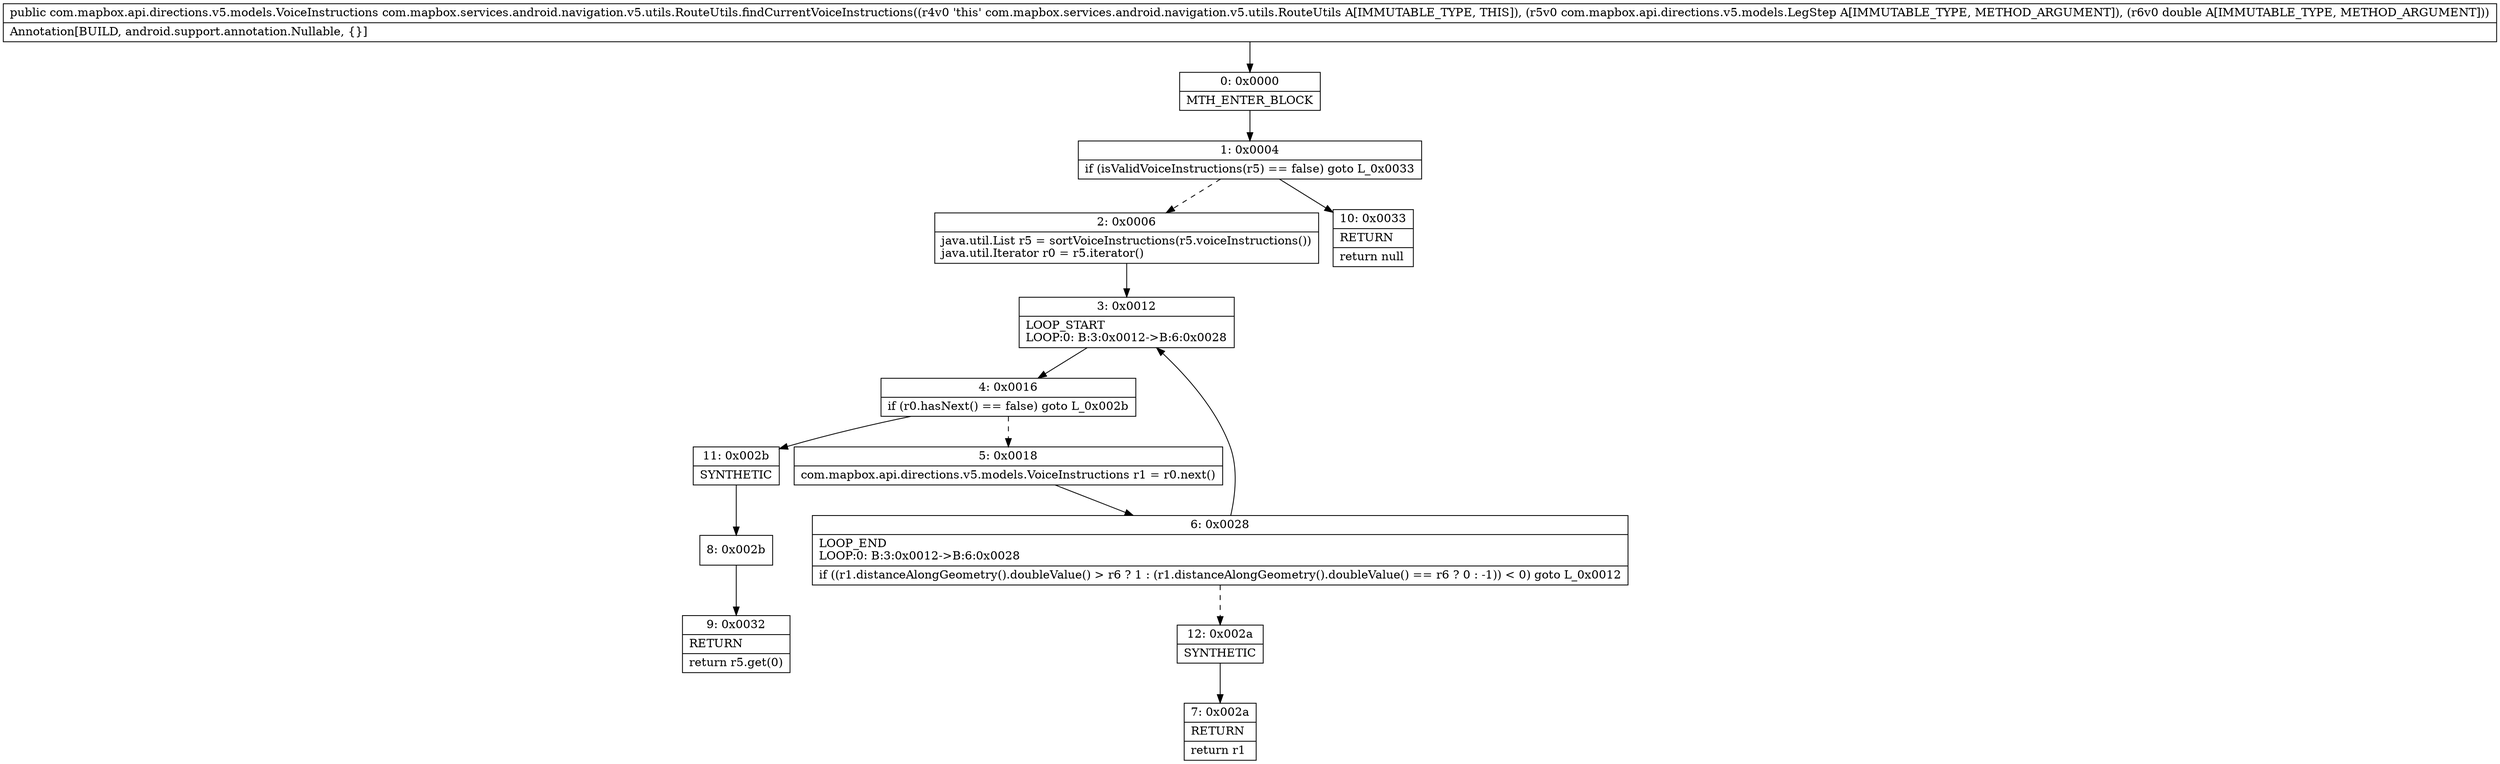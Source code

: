 digraph "CFG forcom.mapbox.services.android.navigation.v5.utils.RouteUtils.findCurrentVoiceInstructions(Lcom\/mapbox\/api\/directions\/v5\/models\/LegStep;D)Lcom\/mapbox\/api\/directions\/v5\/models\/VoiceInstructions;" {
Node_0 [shape=record,label="{0\:\ 0x0000|MTH_ENTER_BLOCK\l}"];
Node_1 [shape=record,label="{1\:\ 0x0004|if (isValidVoiceInstructions(r5) == false) goto L_0x0033\l}"];
Node_2 [shape=record,label="{2\:\ 0x0006|java.util.List r5 = sortVoiceInstructions(r5.voiceInstructions())\ljava.util.Iterator r0 = r5.iterator()\l}"];
Node_3 [shape=record,label="{3\:\ 0x0012|LOOP_START\lLOOP:0: B:3:0x0012\-\>B:6:0x0028\l}"];
Node_4 [shape=record,label="{4\:\ 0x0016|if (r0.hasNext() == false) goto L_0x002b\l}"];
Node_5 [shape=record,label="{5\:\ 0x0018|com.mapbox.api.directions.v5.models.VoiceInstructions r1 = r0.next()\l}"];
Node_6 [shape=record,label="{6\:\ 0x0028|LOOP_END\lLOOP:0: B:3:0x0012\-\>B:6:0x0028\l|if ((r1.distanceAlongGeometry().doubleValue() \> r6 ? 1 : (r1.distanceAlongGeometry().doubleValue() == r6 ? 0 : \-1)) \< 0) goto L_0x0012\l}"];
Node_7 [shape=record,label="{7\:\ 0x002a|RETURN\l|return r1\l}"];
Node_8 [shape=record,label="{8\:\ 0x002b}"];
Node_9 [shape=record,label="{9\:\ 0x0032|RETURN\l|return r5.get(0)\l}"];
Node_10 [shape=record,label="{10\:\ 0x0033|RETURN\l|return null\l}"];
Node_11 [shape=record,label="{11\:\ 0x002b|SYNTHETIC\l}"];
Node_12 [shape=record,label="{12\:\ 0x002a|SYNTHETIC\l}"];
MethodNode[shape=record,label="{public com.mapbox.api.directions.v5.models.VoiceInstructions com.mapbox.services.android.navigation.v5.utils.RouteUtils.findCurrentVoiceInstructions((r4v0 'this' com.mapbox.services.android.navigation.v5.utils.RouteUtils A[IMMUTABLE_TYPE, THIS]), (r5v0 com.mapbox.api.directions.v5.models.LegStep A[IMMUTABLE_TYPE, METHOD_ARGUMENT]), (r6v0 double A[IMMUTABLE_TYPE, METHOD_ARGUMENT]))  | Annotation[BUILD, android.support.annotation.Nullable, \{\}]\l}"];
MethodNode -> Node_0;
Node_0 -> Node_1;
Node_1 -> Node_2[style=dashed];
Node_1 -> Node_10;
Node_2 -> Node_3;
Node_3 -> Node_4;
Node_4 -> Node_5[style=dashed];
Node_4 -> Node_11;
Node_5 -> Node_6;
Node_6 -> Node_3;
Node_6 -> Node_12[style=dashed];
Node_8 -> Node_9;
Node_11 -> Node_8;
Node_12 -> Node_7;
}

